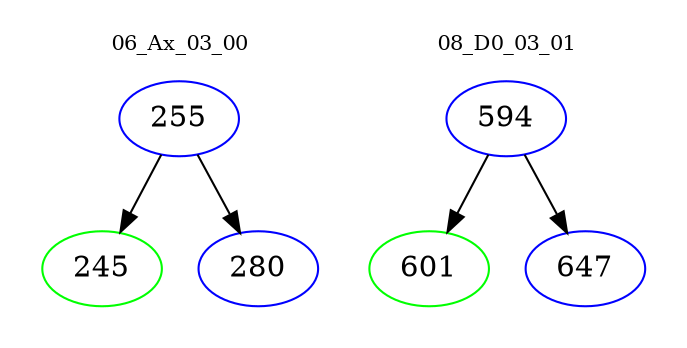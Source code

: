 digraph{
subgraph cluster_0 {
color = white
label = "06_Ax_03_00";
fontsize=10;
T0_255 [label="255", color="blue"]
T0_255 -> T0_245 [color="black"]
T0_245 [label="245", color="green"]
T0_255 -> T0_280 [color="black"]
T0_280 [label="280", color="blue"]
}
subgraph cluster_1 {
color = white
label = "08_D0_03_01";
fontsize=10;
T1_594 [label="594", color="blue"]
T1_594 -> T1_601 [color="black"]
T1_601 [label="601", color="green"]
T1_594 -> T1_647 [color="black"]
T1_647 [label="647", color="blue"]
}
}
